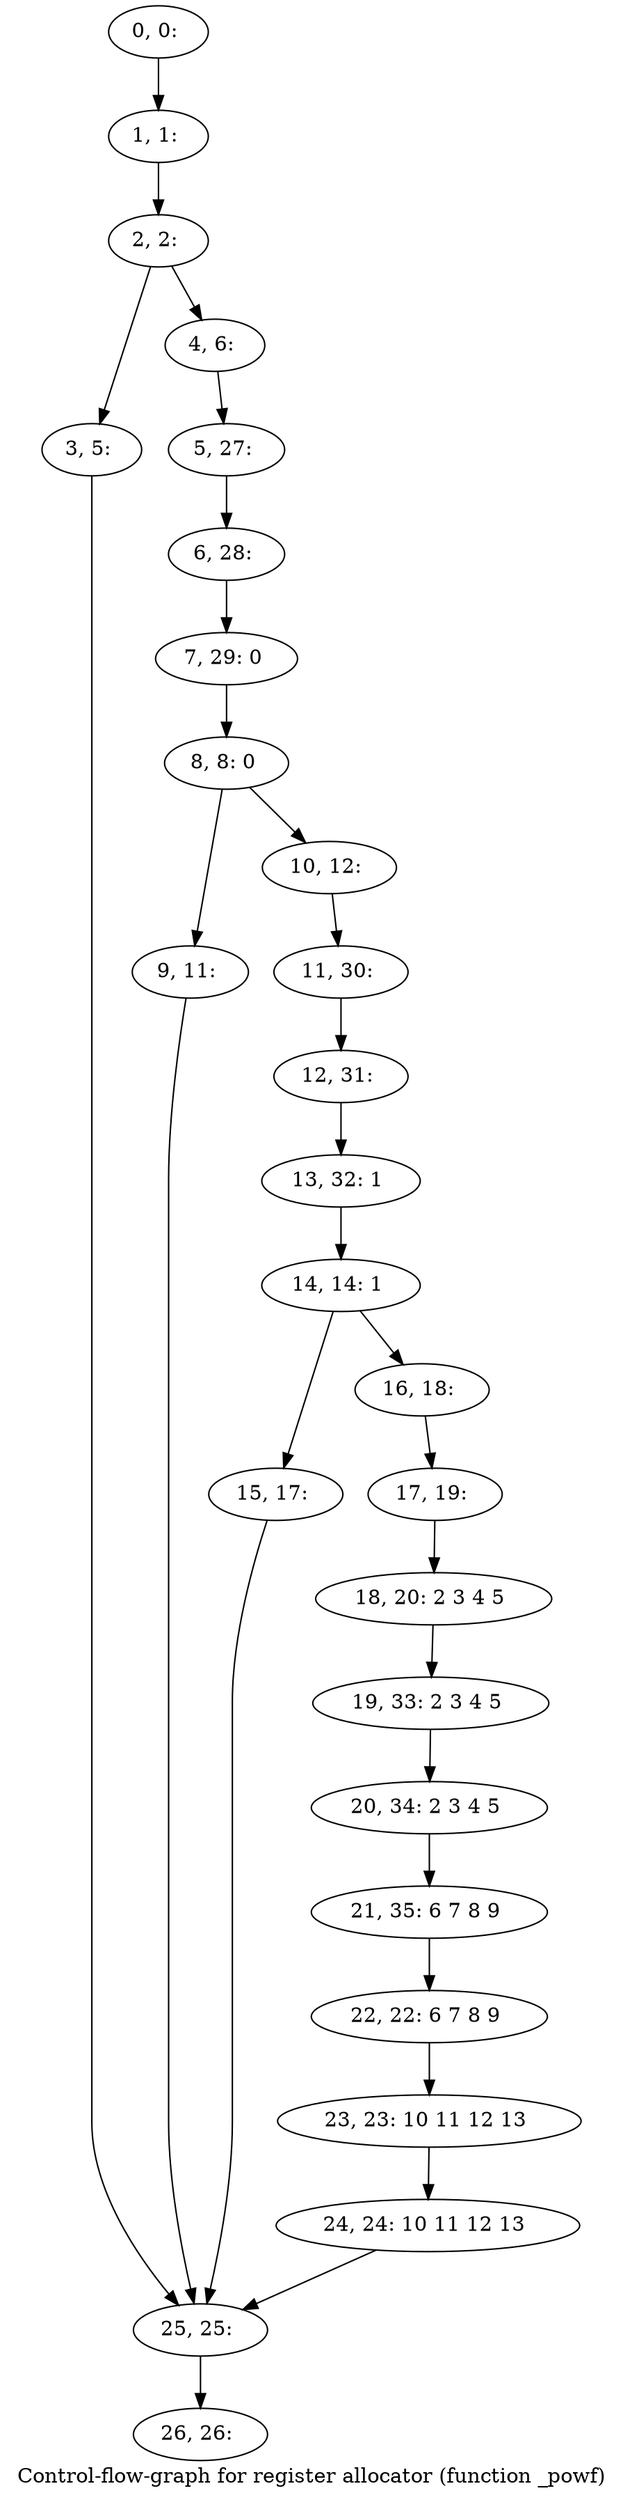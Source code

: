 digraph G {
graph [label="Control-flow-graph for register allocator (function _powf)"]
0[label="0, 0: "];
1[label="1, 1: "];
2[label="2, 2: "];
3[label="3, 5: "];
4[label="4, 6: "];
5[label="5, 27: "];
6[label="6, 28: "];
7[label="7, 29: 0 "];
8[label="8, 8: 0 "];
9[label="9, 11: "];
10[label="10, 12: "];
11[label="11, 30: "];
12[label="12, 31: "];
13[label="13, 32: 1 "];
14[label="14, 14: 1 "];
15[label="15, 17: "];
16[label="16, 18: "];
17[label="17, 19: "];
18[label="18, 20: 2 3 4 5 "];
19[label="19, 33: 2 3 4 5 "];
20[label="20, 34: 2 3 4 5 "];
21[label="21, 35: 6 7 8 9 "];
22[label="22, 22: 6 7 8 9 "];
23[label="23, 23: 10 11 12 13 "];
24[label="24, 24: 10 11 12 13 "];
25[label="25, 25: "];
26[label="26, 26: "];
0->1 ;
1->2 ;
2->3 ;
2->4 ;
3->25 ;
4->5 ;
5->6 ;
6->7 ;
7->8 ;
8->9 ;
8->10 ;
9->25 ;
10->11 ;
11->12 ;
12->13 ;
13->14 ;
14->15 ;
14->16 ;
15->25 ;
16->17 ;
17->18 ;
18->19 ;
19->20 ;
20->21 ;
21->22 ;
22->23 ;
23->24 ;
24->25 ;
25->26 ;
}
